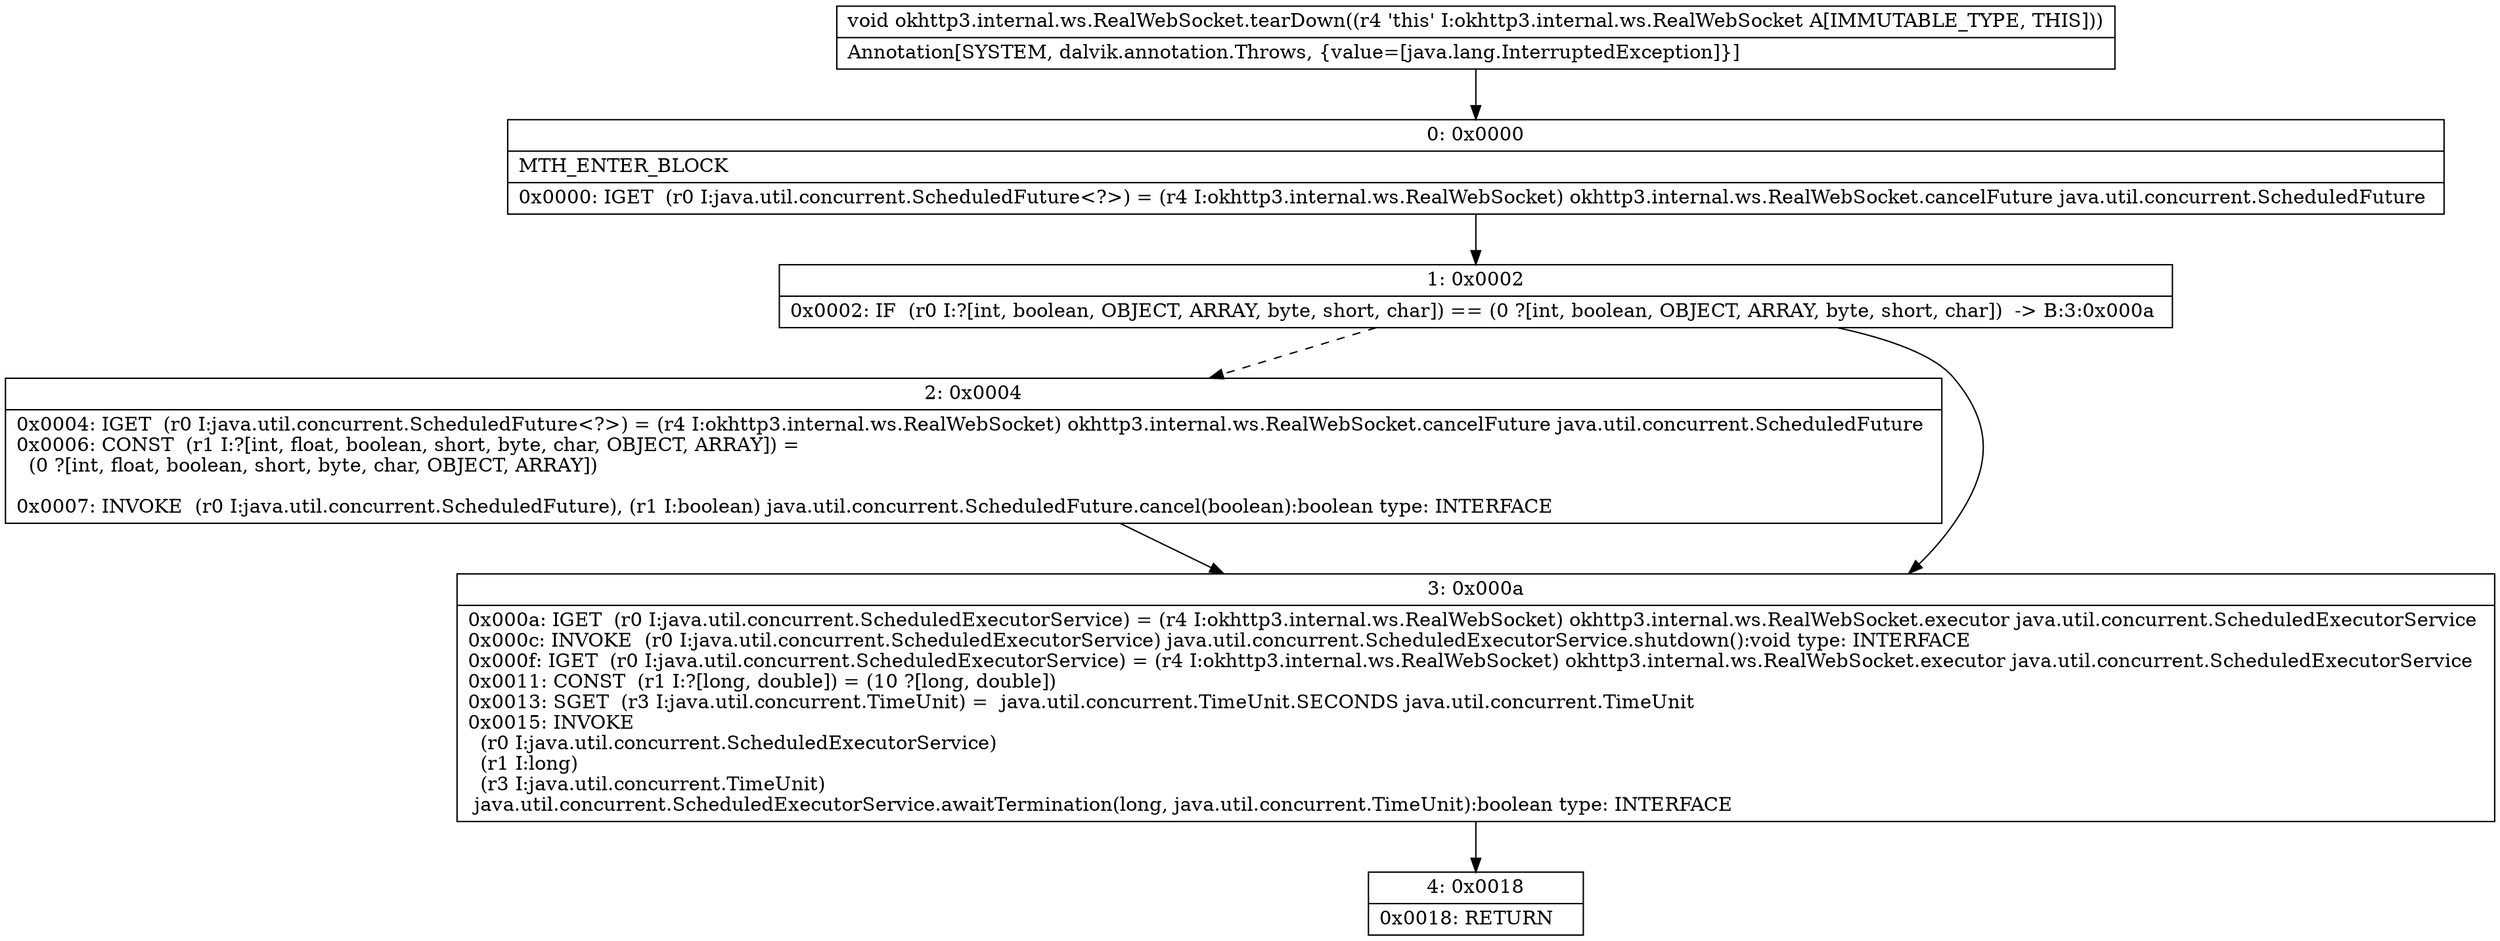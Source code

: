 digraph "CFG forokhttp3.internal.ws.RealWebSocket.tearDown()V" {
Node_0 [shape=record,label="{0\:\ 0x0000|MTH_ENTER_BLOCK\l|0x0000: IGET  (r0 I:java.util.concurrent.ScheduledFuture\<?\>) = (r4 I:okhttp3.internal.ws.RealWebSocket) okhttp3.internal.ws.RealWebSocket.cancelFuture java.util.concurrent.ScheduledFuture \l}"];
Node_1 [shape=record,label="{1\:\ 0x0002|0x0002: IF  (r0 I:?[int, boolean, OBJECT, ARRAY, byte, short, char]) == (0 ?[int, boolean, OBJECT, ARRAY, byte, short, char])  \-\> B:3:0x000a \l}"];
Node_2 [shape=record,label="{2\:\ 0x0004|0x0004: IGET  (r0 I:java.util.concurrent.ScheduledFuture\<?\>) = (r4 I:okhttp3.internal.ws.RealWebSocket) okhttp3.internal.ws.RealWebSocket.cancelFuture java.util.concurrent.ScheduledFuture \l0x0006: CONST  (r1 I:?[int, float, boolean, short, byte, char, OBJECT, ARRAY]) = \l  (0 ?[int, float, boolean, short, byte, char, OBJECT, ARRAY])\l \l0x0007: INVOKE  (r0 I:java.util.concurrent.ScheduledFuture), (r1 I:boolean) java.util.concurrent.ScheduledFuture.cancel(boolean):boolean type: INTERFACE \l}"];
Node_3 [shape=record,label="{3\:\ 0x000a|0x000a: IGET  (r0 I:java.util.concurrent.ScheduledExecutorService) = (r4 I:okhttp3.internal.ws.RealWebSocket) okhttp3.internal.ws.RealWebSocket.executor java.util.concurrent.ScheduledExecutorService \l0x000c: INVOKE  (r0 I:java.util.concurrent.ScheduledExecutorService) java.util.concurrent.ScheduledExecutorService.shutdown():void type: INTERFACE \l0x000f: IGET  (r0 I:java.util.concurrent.ScheduledExecutorService) = (r4 I:okhttp3.internal.ws.RealWebSocket) okhttp3.internal.ws.RealWebSocket.executor java.util.concurrent.ScheduledExecutorService \l0x0011: CONST  (r1 I:?[long, double]) = (10 ?[long, double]) \l0x0013: SGET  (r3 I:java.util.concurrent.TimeUnit) =  java.util.concurrent.TimeUnit.SECONDS java.util.concurrent.TimeUnit \l0x0015: INVOKE  \l  (r0 I:java.util.concurrent.ScheduledExecutorService)\l  (r1 I:long)\l  (r3 I:java.util.concurrent.TimeUnit)\l java.util.concurrent.ScheduledExecutorService.awaitTermination(long, java.util.concurrent.TimeUnit):boolean type: INTERFACE \l}"];
Node_4 [shape=record,label="{4\:\ 0x0018|0x0018: RETURN   \l}"];
MethodNode[shape=record,label="{void okhttp3.internal.ws.RealWebSocket.tearDown((r4 'this' I:okhttp3.internal.ws.RealWebSocket A[IMMUTABLE_TYPE, THIS]))  | Annotation[SYSTEM, dalvik.annotation.Throws, \{value=[java.lang.InterruptedException]\}]\l}"];
MethodNode -> Node_0;
Node_0 -> Node_1;
Node_1 -> Node_2[style=dashed];
Node_1 -> Node_3;
Node_2 -> Node_3;
Node_3 -> Node_4;
}


